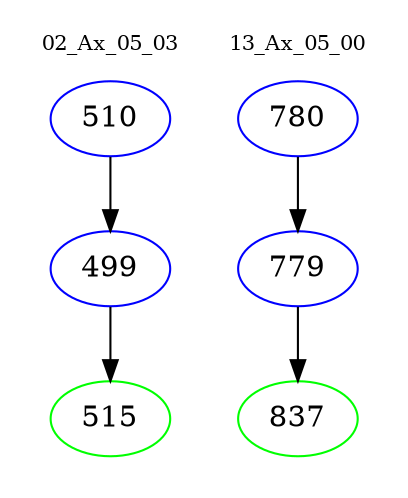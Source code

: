 digraph{
subgraph cluster_0 {
color = white
label = "02_Ax_05_03";
fontsize=10;
T0_510 [label="510", color="blue"]
T0_510 -> T0_499 [color="black"]
T0_499 [label="499", color="blue"]
T0_499 -> T0_515 [color="black"]
T0_515 [label="515", color="green"]
}
subgraph cluster_1 {
color = white
label = "13_Ax_05_00";
fontsize=10;
T1_780 [label="780", color="blue"]
T1_780 -> T1_779 [color="black"]
T1_779 [label="779", color="blue"]
T1_779 -> T1_837 [color="black"]
T1_837 [label="837", color="green"]
}
}
